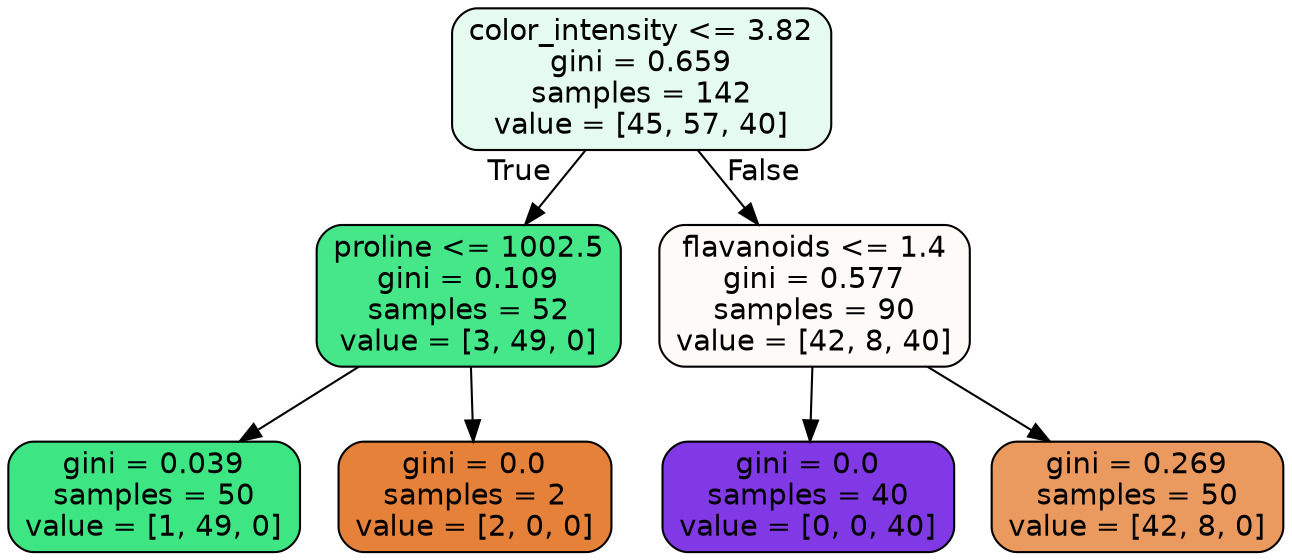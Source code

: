 digraph Tree {
node [shape=box, style="filled, rounded", color="black", fontname=helvetica] ;
edge [fontname=helvetica] ;
0 [label="color_intensity <= 3.82\ngini = 0.659\nsamples = 142\nvalue = [45, 57, 40]", fillcolor="#39e58120"] ;
1 [label="proline <= 1002.5\ngini = 0.109\nsamples = 52\nvalue = [3, 49, 0]", fillcolor="#39e581ef"] ;
0 -> 1 [labeldistance=2.5, labelangle=45, headlabel="True"] ;
2 [label="gini = 0.039\nsamples = 50\nvalue = [1, 49, 0]", fillcolor="#39e581fa"] ;
1 -> 2 ;
3 [label="gini = 0.0\nsamples = 2\nvalue = [2, 0, 0]", fillcolor="#e58139ff"] ;
1 -> 3 ;
4 [label="flavanoids <= 1.4\ngini = 0.577\nsamples = 90\nvalue = [42, 8, 40]", fillcolor="#e581390a"] ;
0 -> 4 [labeldistance=2.5, labelangle=-45, headlabel="False"] ;
5 [label="gini = 0.0\nsamples = 40\nvalue = [0, 0, 40]", fillcolor="#8139e5ff"] ;
4 -> 5 ;
6 [label="gini = 0.269\nsamples = 50\nvalue = [42, 8, 0]", fillcolor="#e58139ce"] ;
4 -> 6 ;
}
